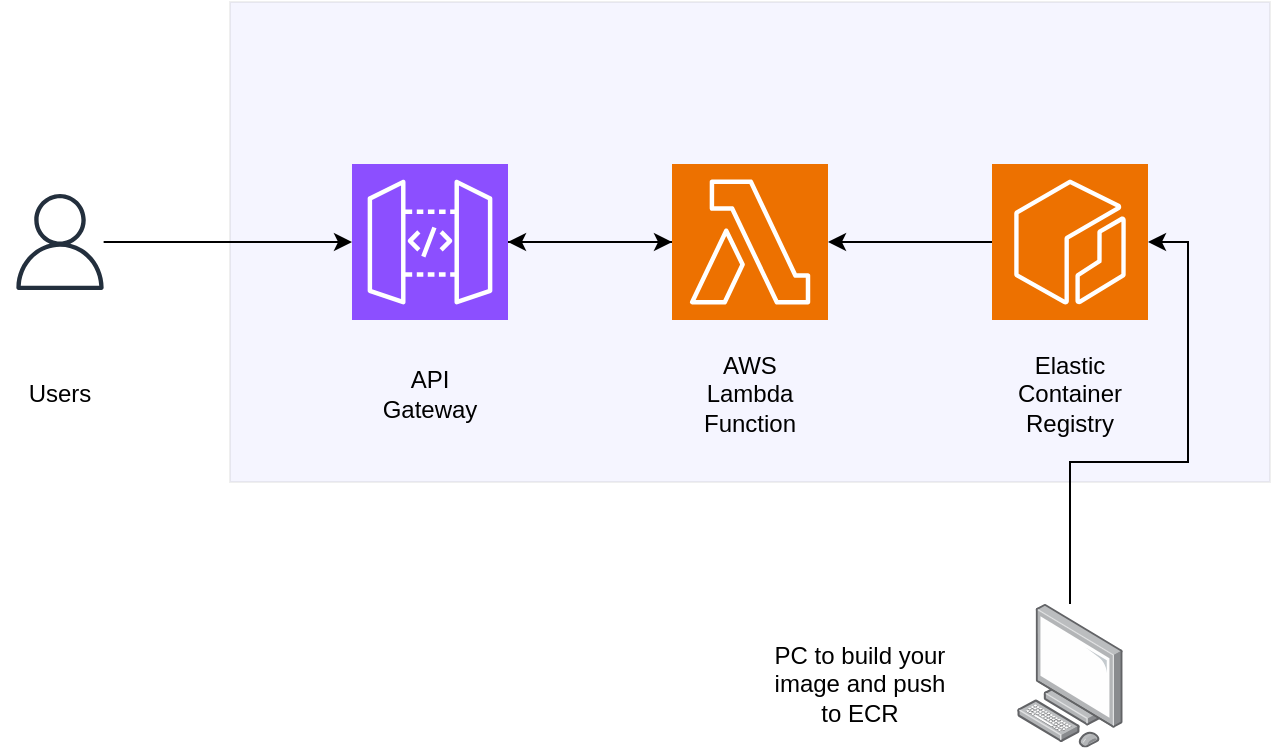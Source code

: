 <mxfile version="26.1.3">
  <diagram name="Page-1" id="8XTcm4pVg91yFR4-GBgu">
    <mxGraphModel dx="954" dy="643" grid="1" gridSize="10" guides="1" tooltips="1" connect="1" arrows="1" fold="1" page="1" pageScale="1" pageWidth="850" pageHeight="1100" math="0" shadow="0">
      <root>
        <mxCell id="0" />
        <mxCell id="1" parent="0" />
        <mxCell id="9VtIHvsj9kdq3gFceUZ9-4" value="" style="rounded=0;whiteSpace=wrap;html=1;opacity=10;fillColor=#9999FF;fontColor=#333333;strokeColor=#666666;" parent="1" vertex="1">
          <mxGeometry x="179" y="109" width="520" height="240" as="geometry" />
        </mxCell>
        <mxCell id="9VtIHvsj9kdq3gFceUZ9-1" value="" style="sketch=0;points=[[0,0,0],[0.25,0,0],[0.5,0,0],[0.75,0,0],[1,0,0],[0,1,0],[0.25,1,0],[0.5,1,0],[0.75,1,0],[1,1,0],[0,0.25,0],[0,0.5,0],[0,0.75,0],[1,0.25,0],[1,0.5,0],[1,0.75,0]];outlineConnect=0;fontColor=#232F3E;fillColor=#ED7100;strokeColor=#ffffff;dashed=0;verticalLabelPosition=bottom;verticalAlign=top;align=center;html=1;fontSize=12;fontStyle=0;aspect=fixed;shape=mxgraph.aws4.resourceIcon;resIcon=mxgraph.aws4.lambda;" parent="1" vertex="1">
          <mxGeometry x="400" y="190" width="78" height="78" as="geometry" />
        </mxCell>
        <mxCell id="9VtIHvsj9kdq3gFceUZ9-2" value="" style="sketch=0;points=[[0,0,0],[0.25,0,0],[0.5,0,0],[0.75,0,0],[1,0,0],[0,1,0],[0.25,1,0],[0.5,1,0],[0.75,1,0],[1,1,0],[0,0.25,0],[0,0.5,0],[0,0.75,0],[1,0.25,0],[1,0.5,0],[1,0.75,0]];outlineConnect=0;fontColor=#232F3E;fillColor=#ED7100;strokeColor=#ffffff;dashed=0;verticalLabelPosition=bottom;verticalAlign=top;align=center;html=1;fontSize=12;fontStyle=0;aspect=fixed;shape=mxgraph.aws4.resourceIcon;resIcon=mxgraph.aws4.ecr;" parent="1" vertex="1">
          <mxGeometry x="560" y="190" width="78" height="78" as="geometry" />
        </mxCell>
        <mxCell id="9VtIHvsj9kdq3gFceUZ9-3" value="" style="sketch=0;points=[[0,0,0],[0.25,0,0],[0.5,0,0],[0.75,0,0],[1,0,0],[0,1,0],[0.25,1,0],[0.5,1,0],[0.75,1,0],[1,1,0],[0,0.25,0],[0,0.5,0],[0,0.75,0],[1,0.25,0],[1,0.5,0],[1,0.75,0]];outlineConnect=0;fontColor=#232F3E;fillColor=#8C4FFF;strokeColor=#ffffff;dashed=0;verticalLabelPosition=bottom;verticalAlign=top;align=center;html=1;fontSize=12;fontStyle=0;aspect=fixed;shape=mxgraph.aws4.resourceIcon;resIcon=mxgraph.aws4.api_gateway;" parent="1" vertex="1">
          <mxGeometry x="240" y="190" width="78" height="78" as="geometry" />
        </mxCell>
        <mxCell id="9VtIHvsj9kdq3gFceUZ9-6" style="edgeStyle=orthogonalEdgeStyle;rounded=0;orthogonalLoop=1;jettySize=auto;html=1;entryX=0;entryY=0.5;entryDx=0;entryDy=0;entryPerimeter=0;" parent="1" source="9VtIHvsj9kdq3gFceUZ9-5" target="9VtIHvsj9kdq3gFceUZ9-3" edge="1">
          <mxGeometry relative="1" as="geometry" />
        </mxCell>
        <mxCell id="9VtIHvsj9kdq3gFceUZ9-5" value="" style="sketch=0;outlineConnect=0;fontColor=#232F3E;gradientColor=none;fillColor=#232F3D;strokeColor=none;dashed=0;verticalLabelPosition=bottom;verticalAlign=top;align=center;html=1;fontSize=12;fontStyle=0;aspect=fixed;pointerEvents=1;shape=mxgraph.aws4.user;" parent="1" vertex="1">
          <mxGeometry x="70" y="205" width="48" height="48" as="geometry" />
        </mxCell>
        <mxCell id="9VtIHvsj9kdq3gFceUZ9-8" style="edgeStyle=orthogonalEdgeStyle;rounded=0;orthogonalLoop=1;jettySize=auto;html=1;exitX=1;exitY=0.5;exitDx=0;exitDy=0;exitPerimeter=0;entryX=0;entryY=0.5;entryDx=0;entryDy=0;entryPerimeter=0;" parent="1" source="9VtIHvsj9kdq3gFceUZ9-3" target="9VtIHvsj9kdq3gFceUZ9-1" edge="1">
          <mxGeometry relative="1" as="geometry" />
        </mxCell>
        <mxCell id="9VtIHvsj9kdq3gFceUZ9-9" style="edgeStyle=orthogonalEdgeStyle;rounded=0;orthogonalLoop=1;jettySize=auto;html=1;entryX=1;entryY=0.5;entryDx=0;entryDy=0;entryPerimeter=0;" parent="1" source="9VtIHvsj9kdq3gFceUZ9-1" target="9VtIHvsj9kdq3gFceUZ9-3" edge="1">
          <mxGeometry relative="1" as="geometry" />
        </mxCell>
        <mxCell id="9VtIHvsj9kdq3gFceUZ9-10" style="edgeStyle=orthogonalEdgeStyle;rounded=0;orthogonalLoop=1;jettySize=auto;html=1;exitX=0;exitY=0.5;exitDx=0;exitDy=0;exitPerimeter=0;entryX=1;entryY=0.5;entryDx=0;entryDy=0;entryPerimeter=0;" parent="1" source="9VtIHvsj9kdq3gFceUZ9-2" target="9VtIHvsj9kdq3gFceUZ9-1" edge="1">
          <mxGeometry relative="1" as="geometry" />
        </mxCell>
        <mxCell id="9VtIHvsj9kdq3gFceUZ9-11" value="Elastic Container Registry" style="text;html=1;align=center;verticalAlign=middle;whiteSpace=wrap;rounded=0;" parent="1" vertex="1">
          <mxGeometry x="569" y="290" width="60" height="30" as="geometry" />
        </mxCell>
        <mxCell id="9VtIHvsj9kdq3gFceUZ9-12" value="AWS Lambda Function" style="text;html=1;align=center;verticalAlign=middle;whiteSpace=wrap;rounded=0;" parent="1" vertex="1">
          <mxGeometry x="409" y="290" width="60" height="30" as="geometry" />
        </mxCell>
        <mxCell id="9VtIHvsj9kdq3gFceUZ9-13" value="API Gateway" style="text;html=1;align=center;verticalAlign=middle;whiteSpace=wrap;rounded=0;" parent="1" vertex="1">
          <mxGeometry x="249" y="290" width="60" height="30" as="geometry" />
        </mxCell>
        <mxCell id="9VtIHvsj9kdq3gFceUZ9-14" value="Users" style="text;html=1;align=center;verticalAlign=middle;whiteSpace=wrap;rounded=0;" parent="1" vertex="1">
          <mxGeometry x="64" y="290" width="60" height="30" as="geometry" />
        </mxCell>
        <mxCell id="9VtIHvsj9kdq3gFceUZ9-16" style="edgeStyle=orthogonalEdgeStyle;rounded=0;orthogonalLoop=1;jettySize=auto;html=1;entryX=1;entryY=0.5;entryDx=0;entryDy=0;entryPerimeter=0;" parent="1" source="9VtIHvsj9kdq3gFceUZ9-15" target="9VtIHvsj9kdq3gFceUZ9-2" edge="1">
          <mxGeometry relative="1" as="geometry">
            <mxPoint x="740" y="240" as="targetPoint" />
          </mxGeometry>
        </mxCell>
        <mxCell id="9VtIHvsj9kdq3gFceUZ9-15" value="" style="image;points=[];aspect=fixed;html=1;align=center;shadow=0;dashed=0;image=img/lib/allied_telesis/computer_and_terminals/Personal_Computer.svg;" parent="1" vertex="1">
          <mxGeometry x="572.51" y="410" width="52.98" height="71.8" as="geometry" />
        </mxCell>
        <mxCell id="9VtIHvsj9kdq3gFceUZ9-17" value="&lt;div&gt;PC to build your image and push to ECR&lt;/div&gt;" style="text;html=1;align=center;verticalAlign=middle;whiteSpace=wrap;rounded=0;" parent="1" vertex="1">
          <mxGeometry x="450" y="430" width="88" height="40" as="geometry" />
        </mxCell>
      </root>
    </mxGraphModel>
  </diagram>
</mxfile>
